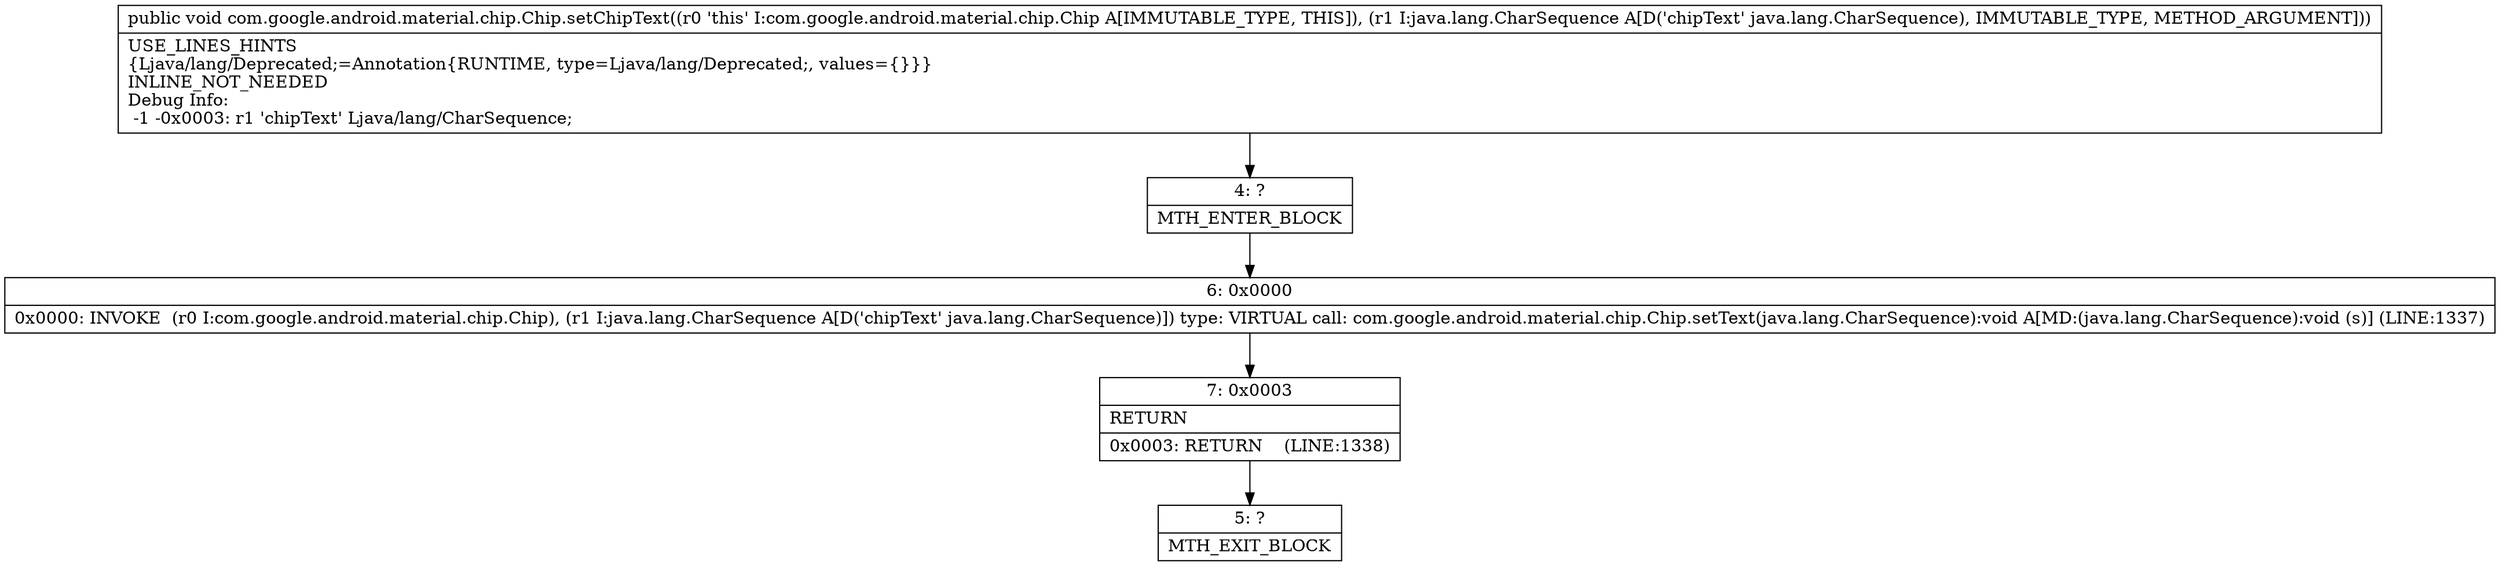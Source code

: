 digraph "CFG forcom.google.android.material.chip.Chip.setChipText(Ljava\/lang\/CharSequence;)V" {
Node_4 [shape=record,label="{4\:\ ?|MTH_ENTER_BLOCK\l}"];
Node_6 [shape=record,label="{6\:\ 0x0000|0x0000: INVOKE  (r0 I:com.google.android.material.chip.Chip), (r1 I:java.lang.CharSequence A[D('chipText' java.lang.CharSequence)]) type: VIRTUAL call: com.google.android.material.chip.Chip.setText(java.lang.CharSequence):void A[MD:(java.lang.CharSequence):void (s)] (LINE:1337)\l}"];
Node_7 [shape=record,label="{7\:\ 0x0003|RETURN\l|0x0003: RETURN    (LINE:1338)\l}"];
Node_5 [shape=record,label="{5\:\ ?|MTH_EXIT_BLOCK\l}"];
MethodNode[shape=record,label="{public void com.google.android.material.chip.Chip.setChipText((r0 'this' I:com.google.android.material.chip.Chip A[IMMUTABLE_TYPE, THIS]), (r1 I:java.lang.CharSequence A[D('chipText' java.lang.CharSequence), IMMUTABLE_TYPE, METHOD_ARGUMENT]))  | USE_LINES_HINTS\l\{Ljava\/lang\/Deprecated;=Annotation\{RUNTIME, type=Ljava\/lang\/Deprecated;, values=\{\}\}\}\lINLINE_NOT_NEEDED\lDebug Info:\l  \-1 \-0x0003: r1 'chipText' Ljava\/lang\/CharSequence;\l}"];
MethodNode -> Node_4;Node_4 -> Node_6;
Node_6 -> Node_7;
Node_7 -> Node_5;
}

